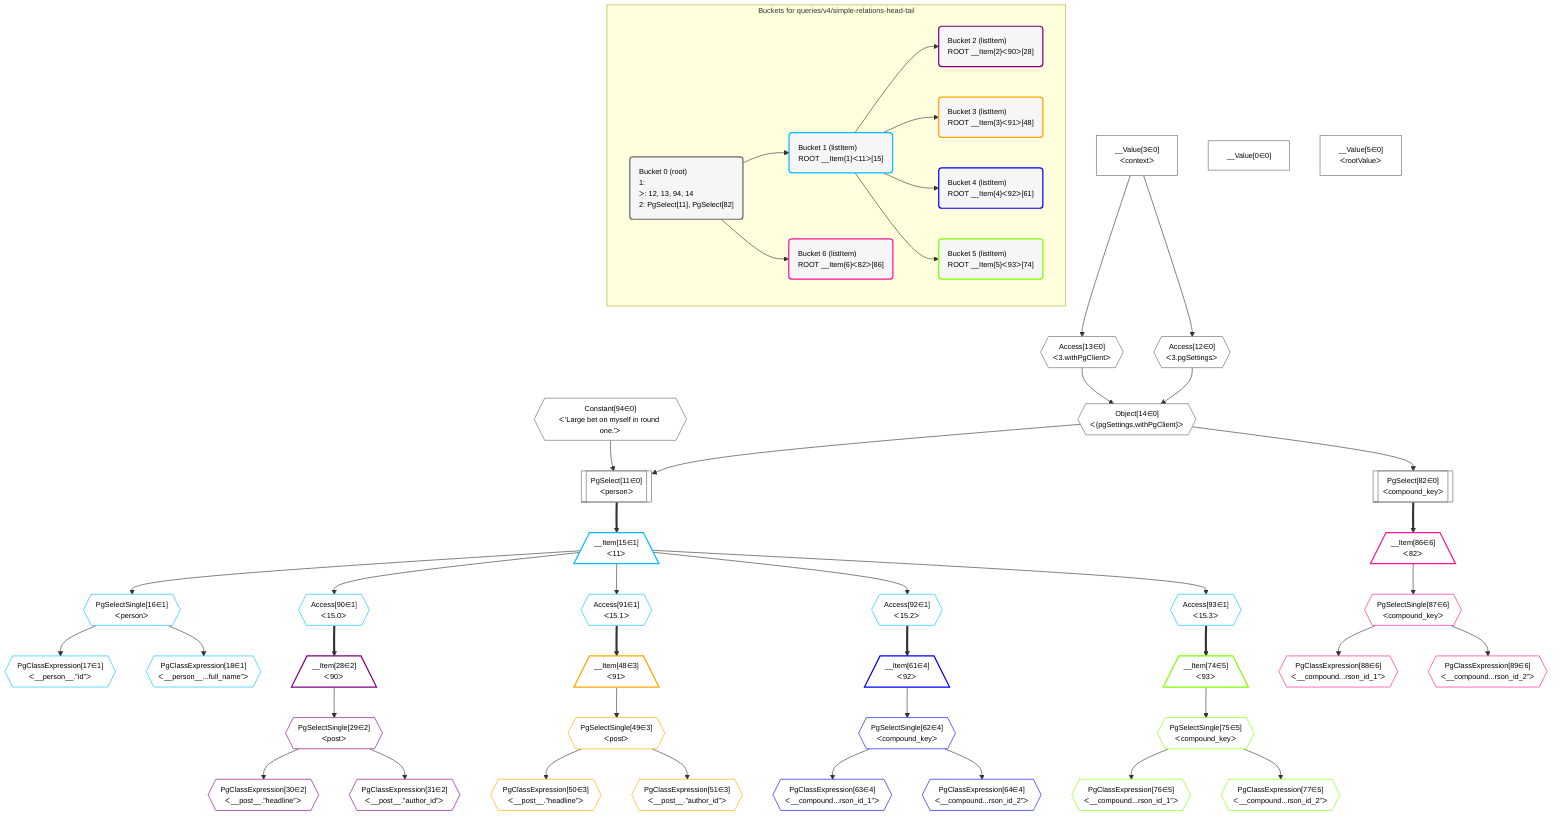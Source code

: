 %%{init: {'themeVariables': { 'fontSize': '12px'}}}%%
graph TD
    classDef path fill:#eee,stroke:#000,color:#000
    classDef plan fill:#fff,stroke-width:1px,color:#000
    classDef itemplan fill:#fff,stroke-width:2px,color:#000
    classDef unbatchedplan fill:#dff,stroke-width:1px,color:#000
    classDef sideeffectplan fill:#fcc,stroke-width:2px,color:#000
    classDef bucket fill:#f6f6f6,color:#000,stroke-width:2px,text-align:left


    %% plan dependencies
    PgSelect11[["PgSelect[11∈0]<br />ᐸpersonᐳ"]]:::plan
    Object14{{"Object[14∈0]<br />ᐸ{pgSettings,withPgClient}ᐳ"}}:::plan
    Constant94{{"Constant[94∈0]<br />ᐸ'Large bet on myself in round one.'ᐳ"}}:::plan
    Object14 & Constant94 --> PgSelect11
    Access12{{"Access[12∈0]<br />ᐸ3.pgSettingsᐳ"}}:::plan
    Access13{{"Access[13∈0]<br />ᐸ3.withPgClientᐳ"}}:::plan
    Access12 & Access13 --> Object14
    __Value3["__Value[3∈0]<br />ᐸcontextᐳ"]:::plan
    __Value3 --> Access12
    __Value3 --> Access13
    PgSelect82[["PgSelect[82∈0]<br />ᐸcompound_keyᐳ"]]:::plan
    Object14 --> PgSelect82
    __Value0["__Value[0∈0]"]:::plan
    __Value5["__Value[5∈0]<br />ᐸrootValueᐳ"]:::plan
    __Item15[/"__Item[15∈1]<br />ᐸ11ᐳ"\]:::itemplan
    PgSelect11 ==> __Item15
    PgSelectSingle16{{"PgSelectSingle[16∈1]<br />ᐸpersonᐳ"}}:::plan
    __Item15 --> PgSelectSingle16
    PgClassExpression17{{"PgClassExpression[17∈1]<br />ᐸ__person__.”id”ᐳ"}}:::plan
    PgSelectSingle16 --> PgClassExpression17
    PgClassExpression18{{"PgClassExpression[18∈1]<br />ᐸ__person__...full_name”ᐳ"}}:::plan
    PgSelectSingle16 --> PgClassExpression18
    Access90{{"Access[90∈1]<br />ᐸ15.0ᐳ"}}:::plan
    __Item15 --> Access90
    Access91{{"Access[91∈1]<br />ᐸ15.1ᐳ"}}:::plan
    __Item15 --> Access91
    Access92{{"Access[92∈1]<br />ᐸ15.2ᐳ"}}:::plan
    __Item15 --> Access92
    Access93{{"Access[93∈1]<br />ᐸ15.3ᐳ"}}:::plan
    __Item15 --> Access93
    __Item28[/"__Item[28∈2]<br />ᐸ90ᐳ"\]:::itemplan
    Access90 ==> __Item28
    PgSelectSingle29{{"PgSelectSingle[29∈2]<br />ᐸpostᐳ"}}:::plan
    __Item28 --> PgSelectSingle29
    PgClassExpression30{{"PgClassExpression[30∈2]<br />ᐸ__post__.”headline”ᐳ"}}:::plan
    PgSelectSingle29 --> PgClassExpression30
    PgClassExpression31{{"PgClassExpression[31∈2]<br />ᐸ__post__.”author_id”ᐳ"}}:::plan
    PgSelectSingle29 --> PgClassExpression31
    __Item48[/"__Item[48∈3]<br />ᐸ91ᐳ"\]:::itemplan
    Access91 ==> __Item48
    PgSelectSingle49{{"PgSelectSingle[49∈3]<br />ᐸpostᐳ"}}:::plan
    __Item48 --> PgSelectSingle49
    PgClassExpression50{{"PgClassExpression[50∈3]<br />ᐸ__post__.”headline”ᐳ"}}:::plan
    PgSelectSingle49 --> PgClassExpression50
    PgClassExpression51{{"PgClassExpression[51∈3]<br />ᐸ__post__.”author_id”ᐳ"}}:::plan
    PgSelectSingle49 --> PgClassExpression51
    __Item61[/"__Item[61∈4]<br />ᐸ92ᐳ"\]:::itemplan
    Access92 ==> __Item61
    PgSelectSingle62{{"PgSelectSingle[62∈4]<br />ᐸcompound_keyᐳ"}}:::plan
    __Item61 --> PgSelectSingle62
    PgClassExpression63{{"PgClassExpression[63∈4]<br />ᐸ__compound...rson_id_1”ᐳ"}}:::plan
    PgSelectSingle62 --> PgClassExpression63
    PgClassExpression64{{"PgClassExpression[64∈4]<br />ᐸ__compound...rson_id_2”ᐳ"}}:::plan
    PgSelectSingle62 --> PgClassExpression64
    __Item74[/"__Item[74∈5]<br />ᐸ93ᐳ"\]:::itemplan
    Access93 ==> __Item74
    PgSelectSingle75{{"PgSelectSingle[75∈5]<br />ᐸcompound_keyᐳ"}}:::plan
    __Item74 --> PgSelectSingle75
    PgClassExpression76{{"PgClassExpression[76∈5]<br />ᐸ__compound...rson_id_1”ᐳ"}}:::plan
    PgSelectSingle75 --> PgClassExpression76
    PgClassExpression77{{"PgClassExpression[77∈5]<br />ᐸ__compound...rson_id_2”ᐳ"}}:::plan
    PgSelectSingle75 --> PgClassExpression77
    __Item86[/"__Item[86∈6]<br />ᐸ82ᐳ"\]:::itemplan
    PgSelect82 ==> __Item86
    PgSelectSingle87{{"PgSelectSingle[87∈6]<br />ᐸcompound_keyᐳ"}}:::plan
    __Item86 --> PgSelectSingle87
    PgClassExpression88{{"PgClassExpression[88∈6]<br />ᐸ__compound...rson_id_1”ᐳ"}}:::plan
    PgSelectSingle87 --> PgClassExpression88
    PgClassExpression89{{"PgClassExpression[89∈6]<br />ᐸ__compound...rson_id_2”ᐳ"}}:::plan
    PgSelectSingle87 --> PgClassExpression89

    %% define steps

    subgraph "Buckets for queries/v4/simple-relations-head-tail"
    Bucket0("Bucket 0 (root)<br />1: <br />ᐳ: 12, 13, 94, 14<br />2: PgSelect[11], PgSelect[82]"):::bucket
    classDef bucket0 stroke:#696969
    class Bucket0,__Value0,__Value3,__Value5,PgSelect11,Access12,Access13,Object14,PgSelect82,Constant94 bucket0
    Bucket1("Bucket 1 (listItem)<br />ROOT __Item{1}ᐸ11ᐳ[15]"):::bucket
    classDef bucket1 stroke:#00bfff
    class Bucket1,__Item15,PgSelectSingle16,PgClassExpression17,PgClassExpression18,Access90,Access91,Access92,Access93 bucket1
    Bucket2("Bucket 2 (listItem)<br />ROOT __Item{2}ᐸ90ᐳ[28]"):::bucket
    classDef bucket2 stroke:#7f007f
    class Bucket2,__Item28,PgSelectSingle29,PgClassExpression30,PgClassExpression31 bucket2
    Bucket3("Bucket 3 (listItem)<br />ROOT __Item{3}ᐸ91ᐳ[48]"):::bucket
    classDef bucket3 stroke:#ffa500
    class Bucket3,__Item48,PgSelectSingle49,PgClassExpression50,PgClassExpression51 bucket3
    Bucket4("Bucket 4 (listItem)<br />ROOT __Item{4}ᐸ92ᐳ[61]"):::bucket
    classDef bucket4 stroke:#0000ff
    class Bucket4,__Item61,PgSelectSingle62,PgClassExpression63,PgClassExpression64 bucket4
    Bucket5("Bucket 5 (listItem)<br />ROOT __Item{5}ᐸ93ᐳ[74]"):::bucket
    classDef bucket5 stroke:#7fff00
    class Bucket5,__Item74,PgSelectSingle75,PgClassExpression76,PgClassExpression77 bucket5
    Bucket6("Bucket 6 (listItem)<br />ROOT __Item{6}ᐸ82ᐳ[86]"):::bucket
    classDef bucket6 stroke:#ff1493
    class Bucket6,__Item86,PgSelectSingle87,PgClassExpression88,PgClassExpression89 bucket6
    Bucket0 --> Bucket1 & Bucket6
    Bucket1 --> Bucket2 & Bucket3 & Bucket4 & Bucket5
    end